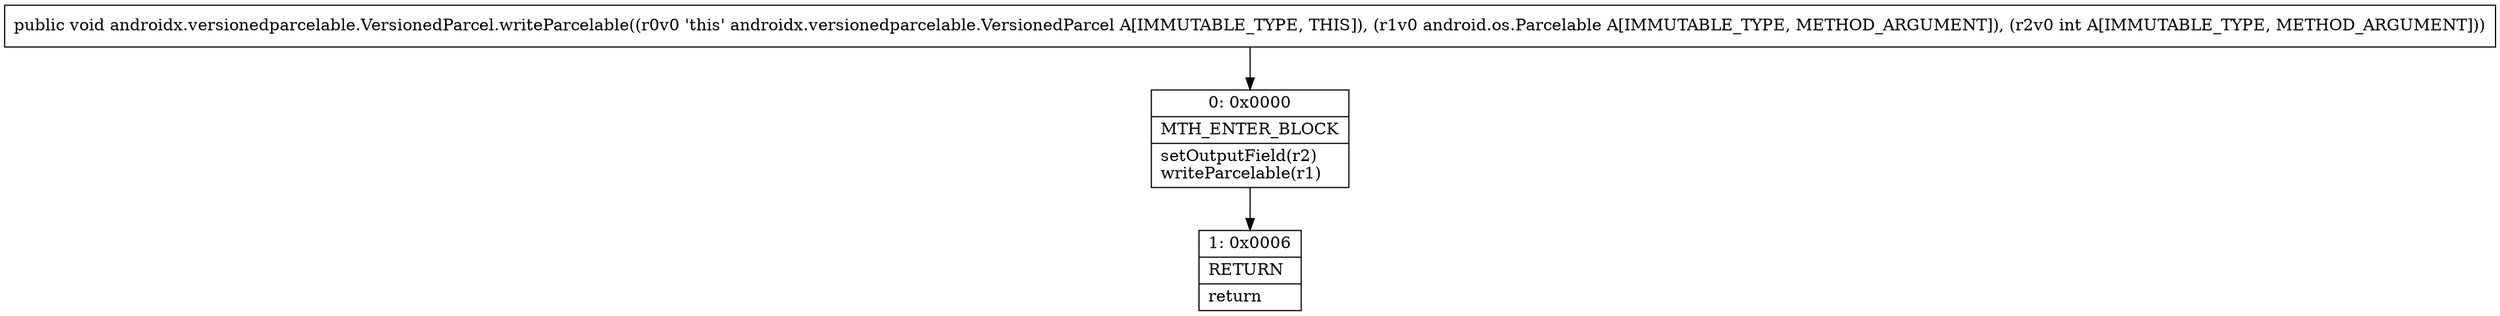 digraph "CFG forandroidx.versionedparcelable.VersionedParcel.writeParcelable(Landroid\/os\/Parcelable;I)V" {
Node_0 [shape=record,label="{0\:\ 0x0000|MTH_ENTER_BLOCK\l|setOutputField(r2)\lwriteParcelable(r1)\l}"];
Node_1 [shape=record,label="{1\:\ 0x0006|RETURN\l|return\l}"];
MethodNode[shape=record,label="{public void androidx.versionedparcelable.VersionedParcel.writeParcelable((r0v0 'this' androidx.versionedparcelable.VersionedParcel A[IMMUTABLE_TYPE, THIS]), (r1v0 android.os.Parcelable A[IMMUTABLE_TYPE, METHOD_ARGUMENT]), (r2v0 int A[IMMUTABLE_TYPE, METHOD_ARGUMENT])) }"];
MethodNode -> Node_0;
Node_0 -> Node_1;
}

